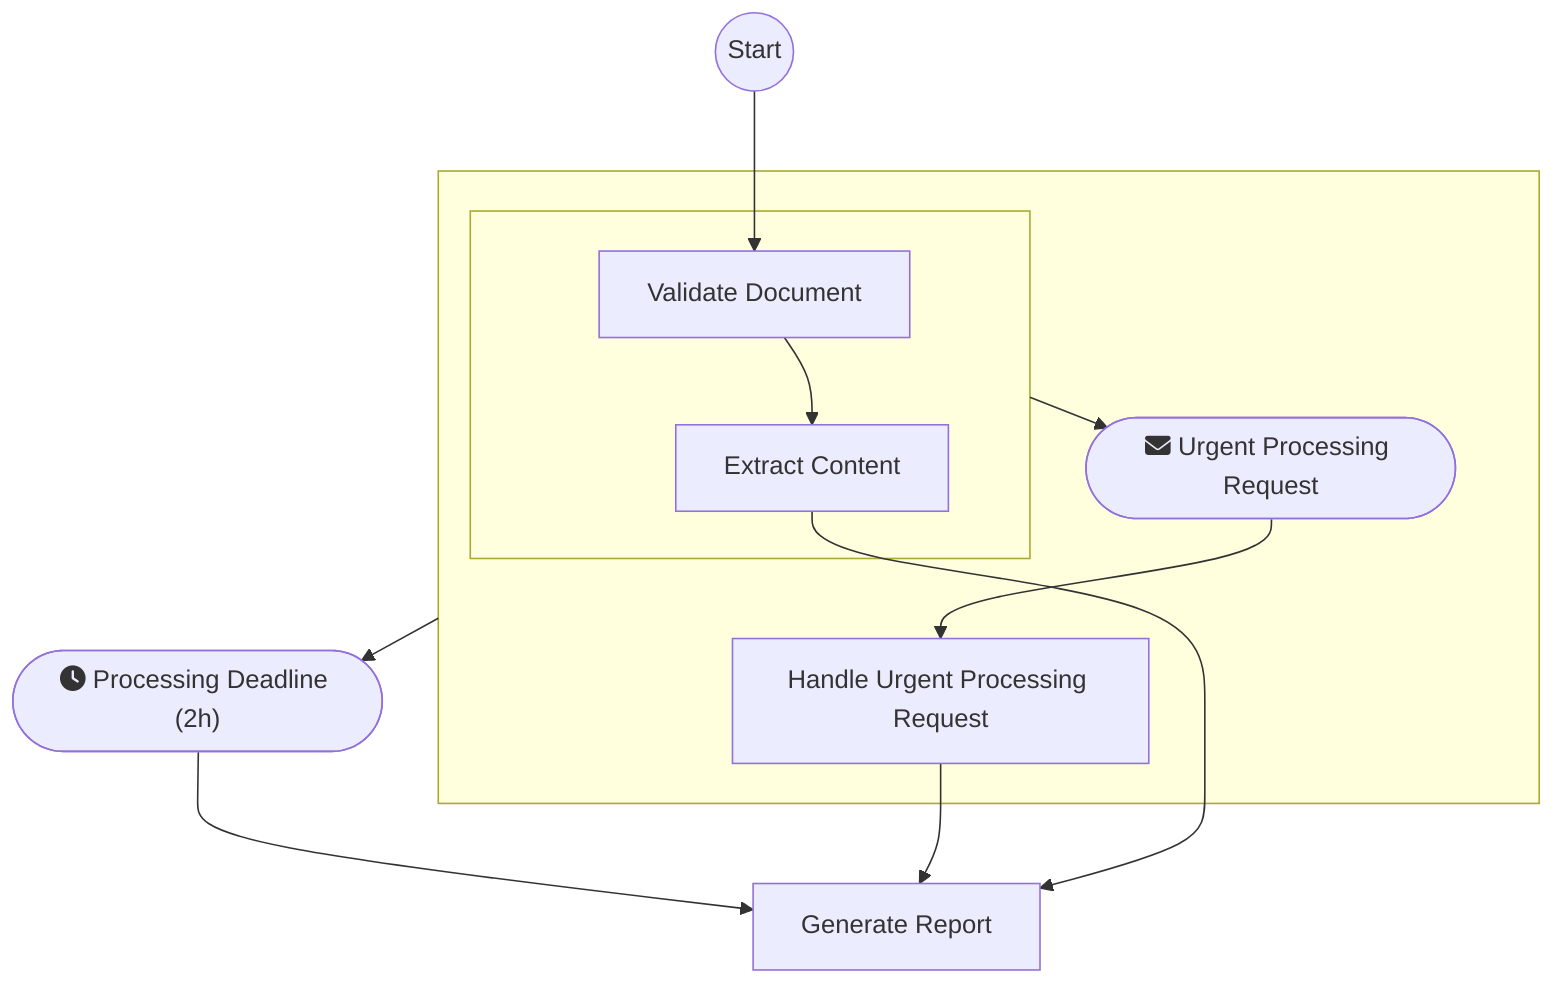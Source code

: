 flowchart TD
node0@{ shape: circle, label: "Start"}
node1["Validate Document"]
node0 --> node1
subgraph node2 [" "]
subgraph node3 [" "]
node4["Extract Content"]
node1 --> node4
end
node9@{ shape: stadium, label: "fa:fa-envelope Urgent Processing Request"}
node3 --> node9
node10["Handle Urgent Processing Request"]
node9 --> node10
end
node14@{ shape: stadium, label: "fa:fa-clock Processing Deadline (2h)"}
node2 --> node14
node15["Generate Report"]
node14 --> node15
node10 --> node15
node4 --> node15